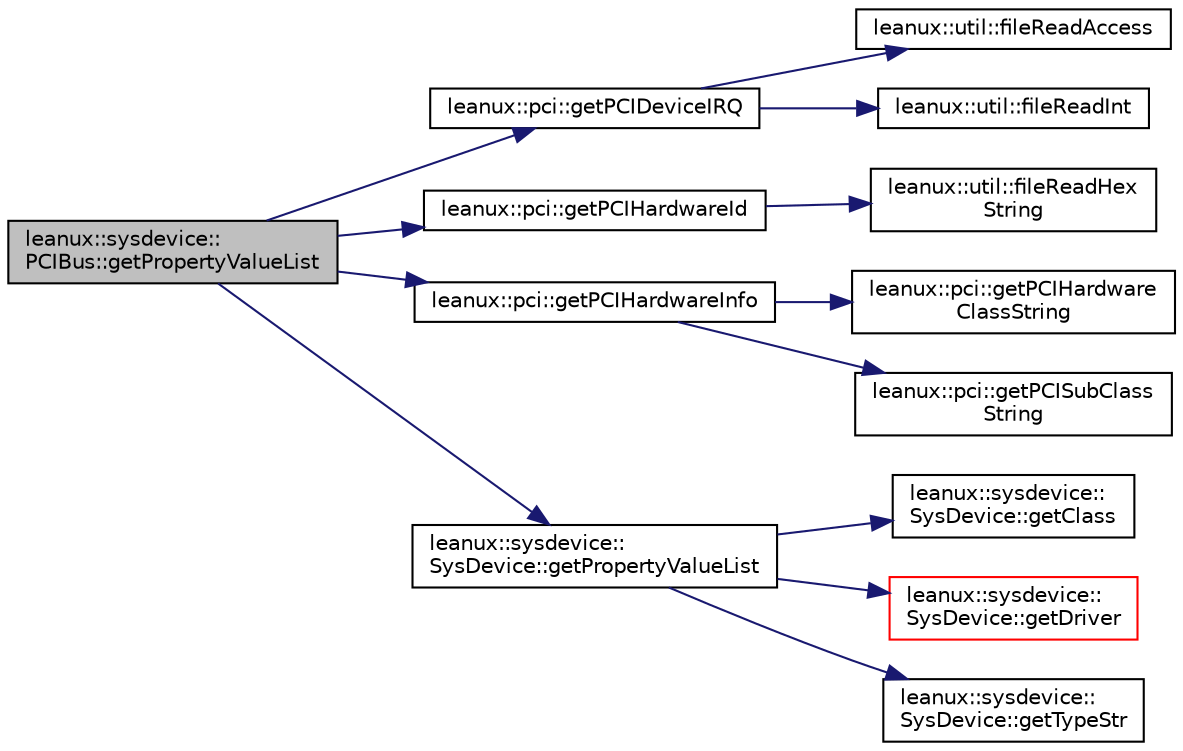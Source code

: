 digraph "leanux::sysdevice::PCIBus::getPropertyValueList"
{
 // LATEX_PDF_SIZE
  bgcolor="transparent";
  edge [fontname="Helvetica",fontsize="10",labelfontname="Helvetica",labelfontsize="10"];
  node [fontname="Helvetica",fontsize="10",shape=record];
  rankdir="LR";
  Node1 [label="leanux::sysdevice::\lPCIBus::getPropertyValueList",height=0.2,width=0.4,color="black", fillcolor="grey75", style="filled", fontcolor="black",tooltip=" "];
  Node1 -> Node2 [color="midnightblue",fontsize="10",style="solid",fontname="Helvetica"];
  Node2 [label="leanux::pci::getPCIDeviceIRQ",height=0.2,width=0.4,color="black",URL="$namespaceleanux_1_1pci.html#a516af433630717aadba97a39c7f99361",tooltip="Get the IRQ assigned to a PCI device."];
  Node2 -> Node3 [color="midnightblue",fontsize="10",style="solid",fontname="Helvetica"];
  Node3 [label="leanux::util::fileReadAccess",height=0.2,width=0.4,color="black",URL="$namespaceleanux_1_1util.html#a6421ca2c46c56eebe1a486c6a498ce7d",tooltip="Test if a file exists and can be read."];
  Node2 -> Node4 [color="midnightblue",fontsize="10",style="solid",fontname="Helvetica"];
  Node4 [label="leanux::util::fileReadInt",height=0.2,width=0.4,color="black",URL="$namespaceleanux_1_1util.html#aff0a888cebf58e4cf942fc3dc681aac8",tooltip="read the first data in the file as a string representation of a signed int."];
  Node1 -> Node5 [color="midnightblue",fontsize="10",style="solid",fontname="Helvetica"];
  Node5 [label="leanux::pci::getPCIHardwareId",height=0.2,width=0.4,color="black",URL="$namespaceleanux_1_1pci.html#a48810ffbe83e8a8e357edfa1181c33a5",tooltip="get PCIHardwareId for a PCI device path relative to /sys/devives/"];
  Node5 -> Node6 [color="midnightblue",fontsize="10",style="solid",fontname="Helvetica"];
  Node6 [label="leanux::util::fileReadHex\lString",height=0.2,width=0.4,color="black",URL="$namespaceleanux_1_1util.html#a7efa8c5cecc9bb8beada58ee60fa71c4",tooltip="read the first data in the file as a hexadecimal string representation of a signed long."];
  Node1 -> Node7 [color="midnightblue",fontsize="10",style="solid",fontname="Helvetica"];
  Node7 [label="leanux::pci::getPCIHardwareInfo",height=0.2,width=0.4,color="black",URL="$namespaceleanux_1_1pci.html#ac5de5302fd54c5e26d2f3745877a750c",tooltip="Get PCI device info based on (vendor,device) function retrieves data from /usr/share/misc/pci...."];
  Node7 -> Node8 [color="midnightblue",fontsize="10",style="solid",fontname="Helvetica"];
  Node8 [label="leanux::pci::getPCIHardware\lClassString",height=0.2,width=0.4,color="black",URL="$namespaceleanux_1_1pci.html#a757a53b4facb1212c1bf2aa90bea46a3",tooltip="Transform a PCI class code to class name."];
  Node7 -> Node9 [color="midnightblue",fontsize="10",style="solid",fontname="Helvetica"];
  Node9 [label="leanux::pci::getPCISubClass\lString",height=0.2,width=0.4,color="black",URL="$namespaceleanux_1_1pci.html#a1697f5b7863d9051b766e856eca0e6cc",tooltip="Get the PCI subclass name for a PCI class code http://wiki.osdev.org/PCI#Class_Codes."];
  Node1 -> Node10 [color="midnightblue",fontsize="10",style="solid",fontname="Helvetica"];
  Node10 [label="leanux::sysdevice::\lSysDevice::getPropertyValueList",height=0.2,width=0.4,color="black",URL="$classleanux_1_1sysdevice_1_1SysDevice.html#ae45d4c50b05a48b480911a1aaeaeacc1",tooltip=" "];
  Node10 -> Node11 [color="midnightblue",fontsize="10",style="solid",fontname="Helvetica"];
  Node11 [label="leanux::sysdevice::\lSysDevice::getClass",height=0.2,width=0.4,color="black",URL="$classleanux_1_1sysdevice_1_1SysDevice.html#af93bf56dfb812cdfa443dcfaffcbbb25",tooltip="Get the device class for this device."];
  Node10 -> Node12 [color="midnightblue",fontsize="10",style="solid",fontname="Helvetica"];
  Node12 [label="leanux::sysdevice::\lSysDevice::getDriver",height=0.2,width=0.4,color="red",URL="$classleanux_1_1sysdevice_1_1SysDevice.html#af7a1af7a4b7729e150cceed395e4425b",tooltip="Get the driver for this device."];
  Node10 -> Node15 [color="midnightblue",fontsize="10",style="solid",fontname="Helvetica"];
  Node15 [label="leanux::sysdevice::\lSysDevice::getTypeStr",height=0.2,width=0.4,color="black",URL="$classleanux_1_1sysdevice_1_1SysDevice.html#a899968c4a70ecad67694f6850cf730fd",tooltip="Get a string representation for the SysDeviceType."];
}
